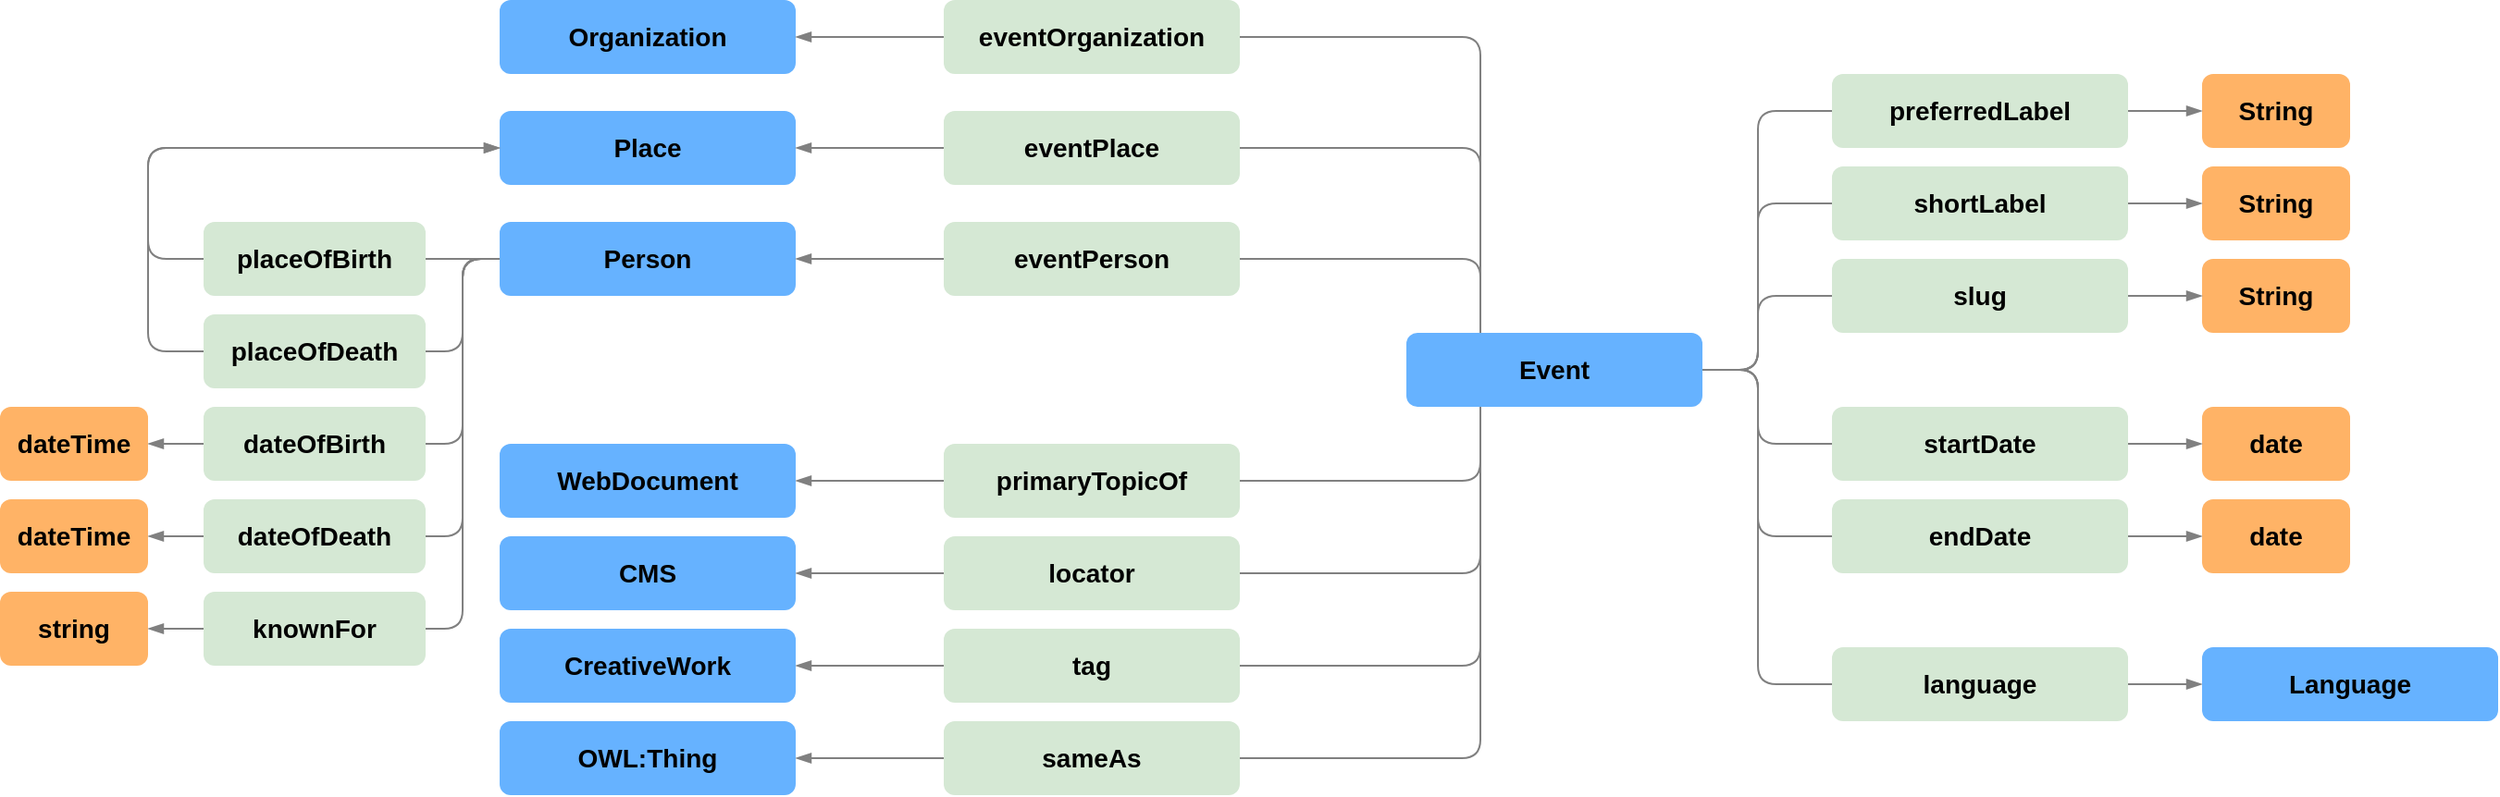 <mxfile version="13.8.8" type="device"><diagram id="8OsrB5lK3NxF0ReHzKml" name="Page-1"><mxGraphModel dx="-487" dy="733" grid="1" gridSize="10" guides="1" tooltips="1" connect="1" arrows="1" fold="1" page="1" pageScale="1" pageWidth="1600" pageHeight="900" math="0" shadow="0"><root><mxCell id="0"/><mxCell id="1" parent="0"/><mxCell id="K_3JNdWxI0fxvR_LvPzZ-503" value="&lt;font style=&quot;font-size: 14px&quot;&gt;&lt;b&gt;date&lt;/b&gt;&lt;br&gt;&lt;/font&gt;" style="rounded=1;whiteSpace=wrap;html=1;strokeColor=none;fillColor=#FFB366;" vertex="1" parent="1"><mxGeometry x="2920" y="420" width="80" height="40" as="geometry"/></mxCell><mxCell id="K_3JNdWxI0fxvR_LvPzZ-522" style="edgeStyle=orthogonalEdgeStyle;rounded=1;orthogonalLoop=1;jettySize=auto;html=1;entryX=1;entryY=0.5;entryDx=0;entryDy=0;endArrow=none;endFill=0;strokeColor=#808080;fontSize=14;exitX=0.25;exitY=0;exitDx=0;exitDy=0;" edge="1" parent="1" source="K_3JNdWxI0fxvR_LvPzZ-504" target="K_3JNdWxI0fxvR_LvPzZ-507"><mxGeometry relative="1" as="geometry"/></mxCell><mxCell id="K_3JNdWxI0fxvR_LvPzZ-524" style="edgeStyle=orthogonalEdgeStyle;rounded=1;orthogonalLoop=1;jettySize=auto;html=1;entryX=1;entryY=0.5;entryDx=0;entryDy=0;endArrow=none;endFill=0;strokeColor=#808080;fontSize=14;exitX=0.25;exitY=0;exitDx=0;exitDy=0;" edge="1" parent="1" source="K_3JNdWxI0fxvR_LvPzZ-504" target="K_3JNdWxI0fxvR_LvPzZ-511"><mxGeometry relative="1" as="geometry"/></mxCell><mxCell id="K_3JNdWxI0fxvR_LvPzZ-526" style="edgeStyle=orthogonalEdgeStyle;rounded=1;orthogonalLoop=1;jettySize=auto;html=1;entryX=0;entryY=0.5;entryDx=0;entryDy=0;endArrow=none;endFill=0;strokeColor=#808080;fontSize=14;exitX=1;exitY=0.5;exitDx=0;exitDy=0;" edge="1" parent="1" source="K_3JNdWxI0fxvR_LvPzZ-504" target="K_3JNdWxI0fxvR_LvPzZ-514"><mxGeometry relative="1" as="geometry"><Array as="points"><mxPoint x="2680" y="400"/><mxPoint x="2680" y="490"/></Array></mxGeometry></mxCell><mxCell id="K_3JNdWxI0fxvR_LvPzZ-540" style="edgeStyle=orthogonalEdgeStyle;rounded=1;orthogonalLoop=1;jettySize=auto;html=1;entryX=1;entryY=0.5;entryDx=0;entryDy=0;endArrow=none;endFill=0;strokeColor=#808080;fontSize=14;exitX=0.25;exitY=1;exitDx=0;exitDy=0;" edge="1" parent="1" source="K_3JNdWxI0fxvR_LvPzZ-504" target="K_3JNdWxI0fxvR_LvPzZ-538"><mxGeometry relative="1" as="geometry"><Array as="points"><mxPoint x="2530" y="460"/></Array></mxGeometry></mxCell><mxCell id="K_3JNdWxI0fxvR_LvPzZ-547" style="edgeStyle=orthogonalEdgeStyle;rounded=1;orthogonalLoop=1;jettySize=auto;html=1;entryX=1;entryY=0.5;entryDx=0;entryDy=0;endArrow=none;endFill=0;strokeColor=#808080;fontSize=14;exitX=0.25;exitY=0;exitDx=0;exitDy=0;" edge="1" parent="1" source="K_3JNdWxI0fxvR_LvPzZ-504" target="K_3JNdWxI0fxvR_LvPzZ-509"><mxGeometry relative="1" as="geometry"/></mxCell><mxCell id="K_3JNdWxI0fxvR_LvPzZ-563" style="edgeStyle=orthogonalEdgeStyle;rounded=1;orthogonalLoop=1;jettySize=auto;html=1;entryX=0;entryY=0.5;entryDx=0;entryDy=0;endArrow=none;endFill=0;strokeColor=#808080;fontSize=14;exitX=1;exitY=0.5;exitDx=0;exitDy=0;" edge="1" parent="1" source="K_3JNdWxI0fxvR_LvPzZ-504" target="K_3JNdWxI0fxvR_LvPzZ-513"><mxGeometry relative="1" as="geometry"><Array as="points"><mxPoint x="2680" y="400"/><mxPoint x="2680" y="440"/></Array></mxGeometry></mxCell><mxCell id="K_3JNdWxI0fxvR_LvPzZ-590" style="edgeStyle=orthogonalEdgeStyle;rounded=1;orthogonalLoop=1;jettySize=auto;html=1;entryX=0;entryY=0.5;entryDx=0;entryDy=0;endArrow=none;endFill=0;strokeColor=#808080;fontSize=14;" edge="1" parent="1" source="K_3JNdWxI0fxvR_LvPzZ-504" target="K_3JNdWxI0fxvR_LvPzZ-582"><mxGeometry relative="1" as="geometry"><Array as="points"><mxPoint x="2680" y="400"/><mxPoint x="2680" y="260"/></Array></mxGeometry></mxCell><mxCell id="K_3JNdWxI0fxvR_LvPzZ-591" style="edgeStyle=orthogonalEdgeStyle;rounded=1;orthogonalLoop=1;jettySize=auto;html=1;entryX=0;entryY=0.5;entryDx=0;entryDy=0;endArrow=none;endFill=0;strokeColor=#808080;fontSize=14;" edge="1" parent="1" source="K_3JNdWxI0fxvR_LvPzZ-504" target="K_3JNdWxI0fxvR_LvPzZ-584"><mxGeometry relative="1" as="geometry"><Array as="points"><mxPoint x="2680" y="400"/><mxPoint x="2680" y="570"/></Array></mxGeometry></mxCell><mxCell id="K_3JNdWxI0fxvR_LvPzZ-592" style="edgeStyle=orthogonalEdgeStyle;rounded=1;orthogonalLoop=1;jettySize=auto;html=1;entryX=0;entryY=0.5;entryDx=0;entryDy=0;endArrow=none;endFill=0;strokeColor=#808080;fontSize=14;" edge="1" parent="1" source="K_3JNdWxI0fxvR_LvPzZ-504" target="K_3JNdWxI0fxvR_LvPzZ-580"><mxGeometry relative="1" as="geometry"><Array as="points"><mxPoint x="2680" y="400"/><mxPoint x="2680" y="310"/></Array></mxGeometry></mxCell><mxCell id="K_3JNdWxI0fxvR_LvPzZ-593" style="edgeStyle=orthogonalEdgeStyle;rounded=1;orthogonalLoop=1;jettySize=auto;html=1;entryX=0;entryY=0.5;entryDx=0;entryDy=0;endArrow=none;endFill=0;strokeColor=#808080;fontSize=14;" edge="1" parent="1" source="K_3JNdWxI0fxvR_LvPzZ-504" target="K_3JNdWxI0fxvR_LvPzZ-578"><mxGeometry relative="1" as="geometry"><Array as="points"><mxPoint x="2680" y="400"/><mxPoint x="2680" y="360"/></Array></mxGeometry></mxCell><mxCell id="K_3JNdWxI0fxvR_LvPzZ-504" value="&lt;font style=&quot;font-size: 14px&quot;&gt;&lt;b&gt;Event&lt;/b&gt;&lt;br&gt;&lt;/font&gt;" style="rounded=1;whiteSpace=wrap;html=1;strokeColor=none;fillColor=#66B2FF;" vertex="1" parent="1"><mxGeometry x="2490" y="380" width="160" height="40" as="geometry"/></mxCell><mxCell id="K_3JNdWxI0fxvR_LvPzZ-548" style="edgeStyle=orthogonalEdgeStyle;rounded=1;orthogonalLoop=1;jettySize=auto;html=1;entryX=1;entryY=0.5;entryDx=0;entryDy=0;endArrow=none;endFill=0;strokeColor=#808080;fontSize=14;" edge="1" parent="1" source="K_3JNdWxI0fxvR_LvPzZ-506" target="K_3JNdWxI0fxvR_LvPzZ-533"><mxGeometry relative="1" as="geometry"/></mxCell><mxCell id="K_3JNdWxI0fxvR_LvPzZ-549" style="edgeStyle=orthogonalEdgeStyle;rounded=1;orthogonalLoop=1;jettySize=auto;html=1;entryX=1;entryY=0.5;entryDx=0;entryDy=0;endArrow=none;endFill=0;strokeColor=#808080;fontSize=14;" edge="1" parent="1" source="K_3JNdWxI0fxvR_LvPzZ-506" target="K_3JNdWxI0fxvR_LvPzZ-532"><mxGeometry relative="1" as="geometry"/></mxCell><mxCell id="K_3JNdWxI0fxvR_LvPzZ-550" style="edgeStyle=orthogonalEdgeStyle;rounded=1;orthogonalLoop=1;jettySize=auto;html=1;entryX=1;entryY=0.5;entryDx=0;entryDy=0;endArrow=none;endFill=0;strokeColor=#808080;fontSize=14;" edge="1" parent="1" source="K_3JNdWxI0fxvR_LvPzZ-506" target="K_3JNdWxI0fxvR_LvPzZ-543"><mxGeometry relative="1" as="geometry"/></mxCell><mxCell id="K_3JNdWxI0fxvR_LvPzZ-551" style="edgeStyle=orthogonalEdgeStyle;rounded=1;orthogonalLoop=1;jettySize=auto;html=1;entryX=1;entryY=0.5;entryDx=0;entryDy=0;endArrow=none;endFill=0;strokeColor=#808080;fontSize=14;" edge="1" parent="1" source="K_3JNdWxI0fxvR_LvPzZ-506" target="K_3JNdWxI0fxvR_LvPzZ-544"><mxGeometry relative="1" as="geometry"/></mxCell><mxCell id="K_3JNdWxI0fxvR_LvPzZ-552" style="edgeStyle=orthogonalEdgeStyle;rounded=1;orthogonalLoop=1;jettySize=auto;html=1;entryX=1;entryY=0.5;entryDx=0;entryDy=0;endArrow=none;endFill=0;strokeColor=#808080;fontSize=14;" edge="1" parent="1" source="K_3JNdWxI0fxvR_LvPzZ-506" target="K_3JNdWxI0fxvR_LvPzZ-545"><mxGeometry relative="1" as="geometry"/></mxCell><mxCell id="K_3JNdWxI0fxvR_LvPzZ-506" value="&lt;font style=&quot;font-size: 14px&quot;&gt;&lt;b&gt;Person&lt;/b&gt;&lt;br&gt;&lt;/font&gt;" style="rounded=1;whiteSpace=wrap;html=1;strokeColor=none;fillColor=#66B2FF;" vertex="1" parent="1"><mxGeometry x="2000" y="320" width="160" height="40" as="geometry"/></mxCell><mxCell id="K_3JNdWxI0fxvR_LvPzZ-529" style="edgeStyle=orthogonalEdgeStyle;rounded=1;orthogonalLoop=1;jettySize=auto;html=1;endArrow=blockThin;endFill=1;strokeColor=#808080;fontSize=14;" edge="1" parent="1" source="K_3JNdWxI0fxvR_LvPzZ-507" target="K_3JNdWxI0fxvR_LvPzZ-506"><mxGeometry relative="1" as="geometry"/></mxCell><mxCell id="K_3JNdWxI0fxvR_LvPzZ-507" value="&lt;font&gt;&lt;b style=&quot;font-family: &amp;#34;helvetica&amp;#34;&quot;&gt;&lt;font style=&quot;font-size: 14px&quot;&gt;eventPerson&lt;/font&gt;&lt;/b&gt;&lt;br&gt;&lt;/font&gt;" style="rounded=1;whiteSpace=wrap;html=1;fillColor=#d5e8d4;strokeColor=none;" vertex="1" parent="1"><mxGeometry x="2240" y="320" width="160" height="40" as="geometry"/></mxCell><mxCell id="K_3JNdWxI0fxvR_LvPzZ-508" value="&lt;font style=&quot;font-size: 14px&quot;&gt;&lt;b&gt;Organization&lt;/b&gt;&lt;br&gt;&lt;/font&gt;" style="rounded=1;whiteSpace=wrap;html=1;strokeColor=none;fillColor=#66B2FF;" vertex="1" parent="1"><mxGeometry x="2000" y="200" width="160" height="40" as="geometry"/></mxCell><mxCell id="K_3JNdWxI0fxvR_LvPzZ-530" style="edgeStyle=orthogonalEdgeStyle;rounded=1;orthogonalLoop=1;jettySize=auto;html=1;entryX=1;entryY=0.5;entryDx=0;entryDy=0;endArrow=blockThin;endFill=1;strokeColor=#808080;fontSize=14;" edge="1" parent="1" source="K_3JNdWxI0fxvR_LvPzZ-509" target="K_3JNdWxI0fxvR_LvPzZ-508"><mxGeometry relative="1" as="geometry"/></mxCell><mxCell id="K_3JNdWxI0fxvR_LvPzZ-509" value="&lt;font&gt;&lt;b style=&quot;font-family: &amp;#34;helvetica&amp;#34;&quot;&gt;&lt;font style=&quot;font-size: 14px&quot;&gt;eventOrganization&lt;/font&gt;&lt;/b&gt;&lt;br&gt;&lt;/font&gt;" style="rounded=1;whiteSpace=wrap;html=1;fillColor=#d5e8d4;strokeColor=none;" vertex="1" parent="1"><mxGeometry x="2240" y="200" width="160" height="40" as="geometry"/></mxCell><mxCell id="K_3JNdWxI0fxvR_LvPzZ-510" value="&lt;font style=&quot;font-size: 14px&quot;&gt;&lt;b&gt;Place&lt;/b&gt;&lt;br&gt;&lt;/font&gt;" style="rounded=1;whiteSpace=wrap;html=1;strokeColor=none;fillColor=#66B2FF;" vertex="1" parent="1"><mxGeometry x="2000" y="260" width="160" height="40" as="geometry"/></mxCell><mxCell id="K_3JNdWxI0fxvR_LvPzZ-531" style="edgeStyle=orthogonalEdgeStyle;rounded=1;orthogonalLoop=1;jettySize=auto;html=1;entryX=1;entryY=0.5;entryDx=0;entryDy=0;endArrow=blockThin;endFill=1;strokeColor=#808080;fontSize=14;" edge="1" parent="1" source="K_3JNdWxI0fxvR_LvPzZ-511" target="K_3JNdWxI0fxvR_LvPzZ-510"><mxGeometry relative="1" as="geometry"/></mxCell><mxCell id="K_3JNdWxI0fxvR_LvPzZ-511" value="&lt;font&gt;&lt;b style=&quot;font-family: &amp;#34;helvetica&amp;#34;&quot;&gt;&lt;font style=&quot;font-size: 14px&quot;&gt;eventPlace&lt;/font&gt;&lt;/b&gt;&lt;br&gt;&lt;/font&gt;" style="rounded=1;whiteSpace=wrap;html=1;fillColor=#d5e8d4;strokeColor=none;" vertex="1" parent="1"><mxGeometry x="2240" y="260" width="160" height="40" as="geometry"/></mxCell><mxCell id="K_3JNdWxI0fxvR_LvPzZ-527" style="edgeStyle=orthogonalEdgeStyle;rounded=1;orthogonalLoop=1;jettySize=auto;html=1;entryX=0;entryY=0.5;entryDx=0;entryDy=0;endArrow=blockThin;endFill=1;strokeColor=#808080;fontSize=14;" edge="1" parent="1" source="K_3JNdWxI0fxvR_LvPzZ-513" target="K_3JNdWxI0fxvR_LvPzZ-503"><mxGeometry relative="1" as="geometry"/></mxCell><mxCell id="K_3JNdWxI0fxvR_LvPzZ-513" value="&lt;font&gt;&lt;b style=&quot;font-family: &amp;#34;helvetica&amp;#34;&quot;&gt;&lt;font style=&quot;font-size: 14px&quot;&gt;startDate&lt;/font&gt;&lt;/b&gt;&lt;br&gt;&lt;/font&gt;" style="rounded=1;whiteSpace=wrap;html=1;fillColor=#d5e8d4;strokeColor=none;" vertex="1" parent="1"><mxGeometry x="2720" y="420" width="160" height="40" as="geometry"/></mxCell><mxCell id="K_3JNdWxI0fxvR_LvPzZ-528" style="edgeStyle=orthogonalEdgeStyle;rounded=1;orthogonalLoop=1;jettySize=auto;html=1;entryX=0;entryY=0.5;entryDx=0;entryDy=0;endArrow=blockThin;endFill=1;strokeColor=#808080;fontSize=14;" edge="1" parent="1" source="K_3JNdWxI0fxvR_LvPzZ-514" target="K_3JNdWxI0fxvR_LvPzZ-515"><mxGeometry relative="1" as="geometry"/></mxCell><mxCell id="K_3JNdWxI0fxvR_LvPzZ-514" value="&lt;font&gt;&lt;b style=&quot;font-family: &amp;#34;helvetica&amp;#34;&quot;&gt;&lt;font style=&quot;font-size: 14px&quot;&gt;endDate&lt;/font&gt;&lt;/b&gt;&lt;br&gt;&lt;/font&gt;" style="rounded=1;whiteSpace=wrap;html=1;fillColor=#d5e8d4;strokeColor=none;" vertex="1" parent="1"><mxGeometry x="2720" y="470" width="160" height="40" as="geometry"/></mxCell><mxCell id="K_3JNdWxI0fxvR_LvPzZ-515" value="&lt;font style=&quot;font-size: 14px&quot;&gt;&lt;b&gt;date&lt;/b&gt;&lt;br&gt;&lt;/font&gt;" style="rounded=1;whiteSpace=wrap;html=1;strokeColor=none;fillColor=#FFB366;" vertex="1" parent="1"><mxGeometry x="2920" y="470" width="80" height="40" as="geometry"/></mxCell><mxCell id="K_3JNdWxI0fxvR_LvPzZ-559" style="edgeStyle=orthogonalEdgeStyle;rounded=1;orthogonalLoop=1;jettySize=auto;html=1;endArrow=blockThin;endFill=1;strokeColor=#808080;fontSize=14;entryX=0;entryY=0.5;entryDx=0;entryDy=0;" edge="1" parent="1" source="K_3JNdWxI0fxvR_LvPzZ-532" target="K_3JNdWxI0fxvR_LvPzZ-510"><mxGeometry relative="1" as="geometry"><mxPoint x="1990" y="280" as="targetPoint"/><Array as="points"><mxPoint x="1810" y="390"/><mxPoint x="1810" y="280"/></Array></mxGeometry></mxCell><mxCell id="K_3JNdWxI0fxvR_LvPzZ-532" value="&lt;font&gt;&lt;b style=&quot;font-family: &amp;#34;helvetica&amp;#34;&quot;&gt;&lt;font style=&quot;font-size: 14px&quot;&gt;placeOfDeath&lt;/font&gt;&lt;/b&gt;&lt;br&gt;&lt;/font&gt;" style="rounded=1;whiteSpace=wrap;html=1;fillColor=#d5e8d4;strokeColor=none;" vertex="1" parent="1"><mxGeometry x="1840" y="370" width="120" height="40" as="geometry"/></mxCell><mxCell id="K_3JNdWxI0fxvR_LvPzZ-558" style="edgeStyle=orthogonalEdgeStyle;rounded=1;orthogonalLoop=1;jettySize=auto;html=1;entryX=0;entryY=0.5;entryDx=0;entryDy=0;endArrow=blockThin;endFill=1;strokeColor=#808080;fontSize=14;" edge="1" parent="1" source="K_3JNdWxI0fxvR_LvPzZ-533" target="K_3JNdWxI0fxvR_LvPzZ-510"><mxGeometry relative="1" as="geometry"><Array as="points"><mxPoint x="1810" y="340"/><mxPoint x="1810" y="280"/></Array></mxGeometry></mxCell><mxCell id="K_3JNdWxI0fxvR_LvPzZ-533" value="&lt;font&gt;&lt;b style=&quot;font-family: &amp;#34;helvetica&amp;#34;&quot;&gt;&lt;font style=&quot;font-size: 14px&quot;&gt;placeOfBirth&lt;/font&gt;&lt;/b&gt;&lt;br&gt;&lt;/font&gt;" style="rounded=1;whiteSpace=wrap;html=1;fillColor=#d5e8d4;strokeColor=none;" vertex="1" parent="1"><mxGeometry x="1840" y="320" width="120" height="40" as="geometry"/></mxCell><mxCell id="K_3JNdWxI0fxvR_LvPzZ-541" style="edgeStyle=orthogonalEdgeStyle;rounded=1;orthogonalLoop=1;jettySize=auto;html=1;entryX=1;entryY=0.5;entryDx=0;entryDy=0;endArrow=blockThin;endFill=1;strokeColor=#808080;fontSize=14;" edge="1" parent="1" source="K_3JNdWxI0fxvR_LvPzZ-538" target="K_3JNdWxI0fxvR_LvPzZ-539"><mxGeometry relative="1" as="geometry"/></mxCell><mxCell id="K_3JNdWxI0fxvR_LvPzZ-538" value="&lt;font&gt;&lt;b style=&quot;font-family: &amp;#34;helvetica&amp;#34;&quot;&gt;&lt;font style=&quot;font-size: 14px&quot;&gt;primaryTopicOf&lt;/font&gt;&lt;/b&gt;&lt;br&gt;&lt;/font&gt;" style="rounded=1;whiteSpace=wrap;html=1;fillColor=#d5e8d4;strokeColor=none;" vertex="1" parent="1"><mxGeometry x="2240" y="440" width="160" height="40" as="geometry"/></mxCell><mxCell id="K_3JNdWxI0fxvR_LvPzZ-539" value="&lt;font style=&quot;font-size: 14px&quot;&gt;&lt;b&gt;WebDocument&lt;/b&gt;&lt;br&gt;&lt;/font&gt;" style="rounded=1;whiteSpace=wrap;html=1;strokeColor=none;fillColor=#66B2FF;" vertex="1" parent="1"><mxGeometry x="2000" y="440" width="160" height="40" as="geometry"/></mxCell><mxCell id="K_3JNdWxI0fxvR_LvPzZ-557" style="edgeStyle=orthogonalEdgeStyle;rounded=1;orthogonalLoop=1;jettySize=auto;html=1;entryX=1;entryY=0.5;entryDx=0;entryDy=0;endArrow=blockThin;endFill=1;strokeColor=#808080;fontSize=14;" edge="1" parent="1" source="K_3JNdWxI0fxvR_LvPzZ-543" target="K_3JNdWxI0fxvR_LvPzZ-546"><mxGeometry relative="1" as="geometry"/></mxCell><mxCell id="K_3JNdWxI0fxvR_LvPzZ-543" value="&lt;font&gt;&lt;b style=&quot;font-family: &amp;#34;helvetica&amp;#34;&quot;&gt;&lt;font style=&quot;font-size: 14px&quot;&gt;dateOfBirth&lt;/font&gt;&lt;/b&gt;&lt;br&gt;&lt;/font&gt;" style="rounded=1;whiteSpace=wrap;html=1;fillColor=#d5e8d4;strokeColor=none;" vertex="1" parent="1"><mxGeometry x="1840" y="420" width="120" height="40" as="geometry"/></mxCell><mxCell id="K_3JNdWxI0fxvR_LvPzZ-556" style="edgeStyle=orthogonalEdgeStyle;rounded=1;orthogonalLoop=1;jettySize=auto;html=1;endArrow=blockThin;endFill=1;strokeColor=#808080;fontSize=14;" edge="1" parent="1" source="K_3JNdWxI0fxvR_LvPzZ-544" target="K_3JNdWxI0fxvR_LvPzZ-553"><mxGeometry relative="1" as="geometry"/></mxCell><mxCell id="K_3JNdWxI0fxvR_LvPzZ-544" value="&lt;font&gt;&lt;b style=&quot;font-family: &amp;#34;helvetica&amp;#34;&quot;&gt;&lt;font style=&quot;font-size: 14px&quot;&gt;dateOfDeath&lt;/font&gt;&lt;/b&gt;&lt;br&gt;&lt;/font&gt;" style="rounded=1;whiteSpace=wrap;html=1;fillColor=#d5e8d4;strokeColor=none;" vertex="1" parent="1"><mxGeometry x="1840" y="470" width="120" height="40" as="geometry"/></mxCell><mxCell id="K_3JNdWxI0fxvR_LvPzZ-555" style="edgeStyle=orthogonalEdgeStyle;rounded=1;orthogonalLoop=1;jettySize=auto;html=1;entryX=1;entryY=0.5;entryDx=0;entryDy=0;endArrow=blockThin;endFill=1;strokeColor=#808080;fontSize=14;" edge="1" parent="1" source="K_3JNdWxI0fxvR_LvPzZ-545" target="K_3JNdWxI0fxvR_LvPzZ-554"><mxGeometry relative="1" as="geometry"/></mxCell><mxCell id="K_3JNdWxI0fxvR_LvPzZ-545" value="&lt;font&gt;&lt;b style=&quot;font-family: &amp;#34;helvetica&amp;#34;&quot;&gt;&lt;font style=&quot;font-size: 14px&quot;&gt;knownFor&lt;/font&gt;&lt;/b&gt;&lt;br&gt;&lt;/font&gt;" style="rounded=1;whiteSpace=wrap;html=1;fillColor=#d5e8d4;strokeColor=none;" vertex="1" parent="1"><mxGeometry x="1840" y="520" width="120" height="40" as="geometry"/></mxCell><mxCell id="K_3JNdWxI0fxvR_LvPzZ-546" value="&lt;font style=&quot;font-size: 14px&quot;&gt;&lt;b&gt;dateTime&lt;/b&gt;&lt;br&gt;&lt;/font&gt;" style="rounded=1;whiteSpace=wrap;html=1;strokeColor=none;fillColor=#FFB366;" vertex="1" parent="1"><mxGeometry x="1730" y="420" width="80" height="40" as="geometry"/></mxCell><mxCell id="K_3JNdWxI0fxvR_LvPzZ-553" value="&lt;font style=&quot;font-size: 14px&quot;&gt;&lt;b&gt;dateTime&lt;/b&gt;&lt;br&gt;&lt;/font&gt;" style="rounded=1;whiteSpace=wrap;html=1;strokeColor=none;fillColor=#FFB366;" vertex="1" parent="1"><mxGeometry x="1730" y="470" width="80" height="40" as="geometry"/></mxCell><mxCell id="K_3JNdWxI0fxvR_LvPzZ-554" value="&lt;font style=&quot;font-size: 14px&quot;&gt;&lt;b&gt;string&lt;/b&gt;&lt;br&gt;&lt;/font&gt;" style="rounded=1;whiteSpace=wrap;html=1;strokeColor=none;fillColor=#FFB366;" vertex="1" parent="1"><mxGeometry x="1730" y="520" width="80" height="40" as="geometry"/></mxCell><mxCell id="K_3JNdWxI0fxvR_LvPzZ-571" style="edgeStyle=orthogonalEdgeStyle;rounded=1;orthogonalLoop=1;jettySize=auto;html=1;entryX=0.25;entryY=1;entryDx=0;entryDy=0;endArrow=none;endFill=0;strokeColor=#808080;fontSize=14;" edge="1" parent="1" source="K_3JNdWxI0fxvR_LvPzZ-564" target="K_3JNdWxI0fxvR_LvPzZ-504"><mxGeometry relative="1" as="geometry"/></mxCell><mxCell id="K_3JNdWxI0fxvR_LvPzZ-574" style="edgeStyle=orthogonalEdgeStyle;rounded=1;orthogonalLoop=1;jettySize=auto;html=1;entryX=1;entryY=0.5;entryDx=0;entryDy=0;endArrow=blockThin;endFill=1;strokeColor=#808080;fontSize=14;" edge="1" parent="1" source="K_3JNdWxI0fxvR_LvPzZ-564" target="K_3JNdWxI0fxvR_LvPzZ-565"><mxGeometry relative="1" as="geometry"/></mxCell><mxCell id="K_3JNdWxI0fxvR_LvPzZ-564" value="&lt;font&gt;&lt;b style=&quot;font-family: &amp;#34;helvetica&amp;#34;&quot;&gt;&lt;font style=&quot;font-size: 14px&quot;&gt;locator&lt;/font&gt;&lt;/b&gt;&lt;br&gt;&lt;/font&gt;" style="rounded=1;whiteSpace=wrap;html=1;fillColor=#d5e8d4;strokeColor=none;" vertex="1" parent="1"><mxGeometry x="2240" y="490" width="160" height="40" as="geometry"/></mxCell><mxCell id="K_3JNdWxI0fxvR_LvPzZ-565" value="&lt;font style=&quot;font-size: 14px&quot;&gt;&lt;b&gt;CMS&lt;/b&gt;&lt;br&gt;&lt;/font&gt;" style="rounded=1;whiteSpace=wrap;html=1;strokeColor=none;fillColor=#66B2FF;" vertex="1" parent="1"><mxGeometry x="2000" y="490" width="160" height="40" as="geometry"/></mxCell><mxCell id="K_3JNdWxI0fxvR_LvPzZ-572" style="edgeStyle=orthogonalEdgeStyle;rounded=1;orthogonalLoop=1;jettySize=auto;html=1;endArrow=none;endFill=0;strokeColor=#808080;fontSize=14;entryX=0.25;entryY=1;entryDx=0;entryDy=0;" edge="1" parent="1" source="K_3JNdWxI0fxvR_LvPzZ-566" target="K_3JNdWxI0fxvR_LvPzZ-504"><mxGeometry relative="1" as="geometry"><mxPoint x="2570" y="340" as="targetPoint"/></mxGeometry></mxCell><mxCell id="K_3JNdWxI0fxvR_LvPzZ-575" style="edgeStyle=orthogonalEdgeStyle;rounded=1;orthogonalLoop=1;jettySize=auto;html=1;entryX=1;entryY=0.5;entryDx=0;entryDy=0;endArrow=blockThin;endFill=1;strokeColor=#808080;fontSize=14;" edge="1" parent="1" source="K_3JNdWxI0fxvR_LvPzZ-566" target="K_3JNdWxI0fxvR_LvPzZ-567"><mxGeometry relative="1" as="geometry"/></mxCell><mxCell id="K_3JNdWxI0fxvR_LvPzZ-566" value="&lt;font&gt;&lt;b style=&quot;font-family: &amp;#34;helvetica&amp;#34;&quot;&gt;&lt;font style=&quot;font-size: 14px&quot;&gt;tag&lt;/font&gt;&lt;/b&gt;&lt;br&gt;&lt;/font&gt;" style="rounded=1;whiteSpace=wrap;html=1;fillColor=#d5e8d4;strokeColor=none;" vertex="1" parent="1"><mxGeometry x="2240" y="540" width="160" height="40" as="geometry"/></mxCell><mxCell id="K_3JNdWxI0fxvR_LvPzZ-567" value="&lt;font style=&quot;font-size: 14px&quot;&gt;&lt;b&gt;CreativeWork&lt;/b&gt;&lt;br&gt;&lt;/font&gt;" style="rounded=1;whiteSpace=wrap;html=1;strokeColor=none;fillColor=#66B2FF;" vertex="1" parent="1"><mxGeometry x="2000" y="540" width="160" height="40" as="geometry"/></mxCell><mxCell id="K_3JNdWxI0fxvR_LvPzZ-573" style="edgeStyle=orthogonalEdgeStyle;rounded=1;orthogonalLoop=1;jettySize=auto;html=1;endArrow=none;endFill=0;strokeColor=#808080;fontSize=14;entryX=0.25;entryY=1;entryDx=0;entryDy=0;" edge="1" parent="1" source="K_3JNdWxI0fxvR_LvPzZ-568" target="K_3JNdWxI0fxvR_LvPzZ-504"><mxGeometry relative="1" as="geometry"><mxPoint x="2570" y="300" as="targetPoint"/></mxGeometry></mxCell><mxCell id="K_3JNdWxI0fxvR_LvPzZ-576" style="edgeStyle=orthogonalEdgeStyle;rounded=1;orthogonalLoop=1;jettySize=auto;html=1;entryX=1;entryY=0.5;entryDx=0;entryDy=0;endArrow=blockThin;endFill=1;strokeColor=#808080;fontSize=14;" edge="1" parent="1" source="K_3JNdWxI0fxvR_LvPzZ-568" target="K_3JNdWxI0fxvR_LvPzZ-569"><mxGeometry relative="1" as="geometry"/></mxCell><mxCell id="K_3JNdWxI0fxvR_LvPzZ-568" value="&lt;font&gt;&lt;b style=&quot;font-family: &amp;#34;helvetica&amp;#34;&quot;&gt;&lt;font style=&quot;font-size: 14px&quot;&gt;sameAs&lt;/font&gt;&lt;/b&gt;&lt;br&gt;&lt;/font&gt;" style="rounded=1;whiteSpace=wrap;html=1;fillColor=#d5e8d4;strokeColor=none;" vertex="1" parent="1"><mxGeometry x="2240" y="590" width="160" height="40" as="geometry"/></mxCell><mxCell id="K_3JNdWxI0fxvR_LvPzZ-569" value="&lt;font style=&quot;font-size: 14px&quot;&gt;&lt;b&gt;OWL:Thing&lt;/b&gt;&lt;br&gt;&lt;/font&gt;" style="rounded=1;whiteSpace=wrap;html=1;strokeColor=none;fillColor=#66B2FF;" vertex="1" parent="1"><mxGeometry x="2000" y="590" width="160" height="40" as="geometry"/></mxCell><mxCell id="K_3JNdWxI0fxvR_LvPzZ-577" value="&lt;font style=&quot;font-size: 14px&quot;&gt;&lt;b&gt;String&lt;/b&gt;&lt;br&gt;&lt;/font&gt;" style="rounded=1;whiteSpace=wrap;html=1;strokeColor=none;fillColor=#FFB366;" vertex="1" parent="1"><mxGeometry x="2920" y="340" width="80" height="40" as="geometry"/></mxCell><mxCell id="K_3JNdWxI0fxvR_LvPzZ-587" style="edgeStyle=orthogonalEdgeStyle;rounded=1;orthogonalLoop=1;jettySize=auto;html=1;entryX=0;entryY=0.5;entryDx=0;entryDy=0;endArrow=blockThin;endFill=1;strokeColor=#808080;fontSize=14;" edge="1" parent="1" source="K_3JNdWxI0fxvR_LvPzZ-578" target="K_3JNdWxI0fxvR_LvPzZ-577"><mxGeometry relative="1" as="geometry"/></mxCell><mxCell id="K_3JNdWxI0fxvR_LvPzZ-578" value="&lt;font&gt;&lt;b style=&quot;font-family: &amp;#34;helvetica&amp;#34;&quot;&gt;&lt;font style=&quot;font-size: 14px&quot;&gt;slug&lt;/font&gt;&lt;/b&gt;&lt;br&gt;&lt;/font&gt;" style="rounded=1;whiteSpace=wrap;html=1;fillColor=#d5e8d4;strokeColor=none;" vertex="1" parent="1"><mxGeometry x="2720" y="340" width="160" height="40" as="geometry"/></mxCell><mxCell id="K_3JNdWxI0fxvR_LvPzZ-579" value="&lt;font style=&quot;font-size: 14px&quot;&gt;&lt;b&gt;String&lt;/b&gt;&lt;br&gt;&lt;/font&gt;" style="rounded=1;whiteSpace=wrap;html=1;strokeColor=none;fillColor=#FFB366;" vertex="1" parent="1"><mxGeometry x="2920" y="290" width="80" height="40" as="geometry"/></mxCell><mxCell id="K_3JNdWxI0fxvR_LvPzZ-588" style="edgeStyle=orthogonalEdgeStyle;rounded=1;orthogonalLoop=1;jettySize=auto;html=1;entryX=0;entryY=0.5;entryDx=0;entryDy=0;endArrow=blockThin;endFill=1;strokeColor=#808080;fontSize=14;" edge="1" parent="1" source="K_3JNdWxI0fxvR_LvPzZ-580" target="K_3JNdWxI0fxvR_LvPzZ-579"><mxGeometry relative="1" as="geometry"/></mxCell><mxCell id="K_3JNdWxI0fxvR_LvPzZ-580" value="&lt;font&gt;&lt;b style=&quot;font-family: &amp;#34;helvetica&amp;#34;&quot;&gt;&lt;font style=&quot;font-size: 14px&quot;&gt;shortLabel&lt;/font&gt;&lt;/b&gt;&lt;br&gt;&lt;/font&gt;" style="rounded=1;whiteSpace=wrap;html=1;fillColor=#d5e8d4;strokeColor=none;" vertex="1" parent="1"><mxGeometry x="2720" y="290" width="160" height="40" as="geometry"/></mxCell><mxCell id="K_3JNdWxI0fxvR_LvPzZ-581" value="&lt;font style=&quot;font-size: 14px&quot;&gt;&lt;b&gt;String&lt;/b&gt;&lt;br&gt;&lt;/font&gt;" style="rounded=1;whiteSpace=wrap;html=1;strokeColor=none;fillColor=#FFB366;" vertex="1" parent="1"><mxGeometry x="2920" y="240" width="80" height="40" as="geometry"/></mxCell><mxCell id="K_3JNdWxI0fxvR_LvPzZ-589" style="edgeStyle=orthogonalEdgeStyle;rounded=1;orthogonalLoop=1;jettySize=auto;html=1;entryX=0;entryY=0.5;entryDx=0;entryDy=0;endArrow=blockThin;endFill=1;strokeColor=#808080;fontSize=14;" edge="1" parent="1" source="K_3JNdWxI0fxvR_LvPzZ-582" target="K_3JNdWxI0fxvR_LvPzZ-581"><mxGeometry relative="1" as="geometry"/></mxCell><mxCell id="K_3JNdWxI0fxvR_LvPzZ-582" value="&lt;font&gt;&lt;b style=&quot;font-family: &amp;#34;helvetica&amp;#34;&quot;&gt;&lt;font style=&quot;font-size: 14px&quot;&gt;preferredLabel&lt;/font&gt;&lt;/b&gt;&lt;br&gt;&lt;/font&gt;" style="rounded=1;whiteSpace=wrap;html=1;fillColor=#d5e8d4;strokeColor=none;" vertex="1" parent="1"><mxGeometry x="2720" y="240" width="160" height="40" as="geometry"/></mxCell><mxCell id="K_3JNdWxI0fxvR_LvPzZ-586" style="edgeStyle=orthogonalEdgeStyle;rounded=1;orthogonalLoop=1;jettySize=auto;html=1;entryX=0;entryY=0.5;entryDx=0;entryDy=0;endArrow=blockThin;endFill=1;strokeColor=#808080;fontSize=14;" edge="1" parent="1" source="K_3JNdWxI0fxvR_LvPzZ-584" target="K_3JNdWxI0fxvR_LvPzZ-585"><mxGeometry relative="1" as="geometry"/></mxCell><mxCell id="K_3JNdWxI0fxvR_LvPzZ-584" value="&lt;font&gt;&lt;b style=&quot;font-family: &amp;#34;helvetica&amp;#34;&quot;&gt;&lt;font style=&quot;font-size: 14px&quot;&gt;language&lt;/font&gt;&lt;/b&gt;&lt;br&gt;&lt;/font&gt;" style="rounded=1;whiteSpace=wrap;html=1;fillColor=#d5e8d4;strokeColor=none;" vertex="1" parent="1"><mxGeometry x="2720" y="550" width="160" height="40" as="geometry"/></mxCell><mxCell id="K_3JNdWxI0fxvR_LvPzZ-585" value="&lt;font style=&quot;font-size: 14px&quot;&gt;&lt;b&gt;Language&lt;/b&gt;&lt;br&gt;&lt;/font&gt;" style="rounded=1;whiteSpace=wrap;html=1;strokeColor=none;fillColor=#66B2FF;" vertex="1" parent="1"><mxGeometry x="2920" y="550" width="160" height="40" as="geometry"/></mxCell></root></mxGraphModel></diagram></mxfile>